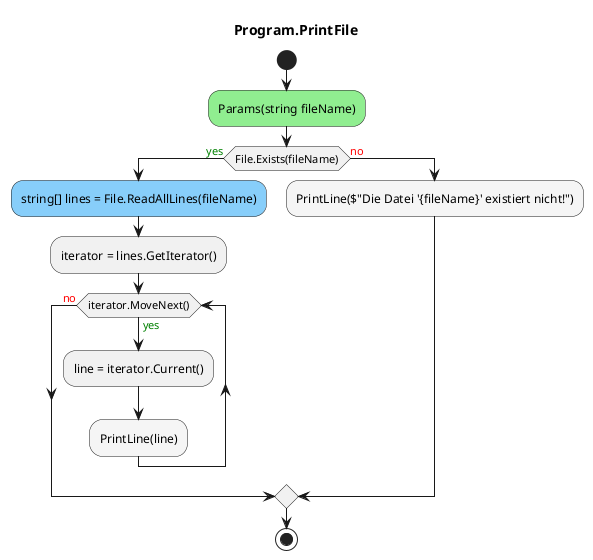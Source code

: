 @startuml Program.PrintFile
title Program.PrintFile
start
#LightGreen:Params(string fileName);
if (File.Exists(fileName)) then (<color:green>yes)
        #LightSkyBlue:string[] lines = File.ReadAllLines(fileName);
        :iterator = lines.GetIterator();
        while (iterator.MoveNext()) is (<color:green>yes)
        :line = iterator.Current();
                            #WhiteSmoke:PrintLine(line);
        endwhile (<color:red>no)
    else (<color:red>no)
            #WhiteSmoke:PrintLine($"Die Datei '{fileName}' existiert nicht!");
endif
stop
@enduml
